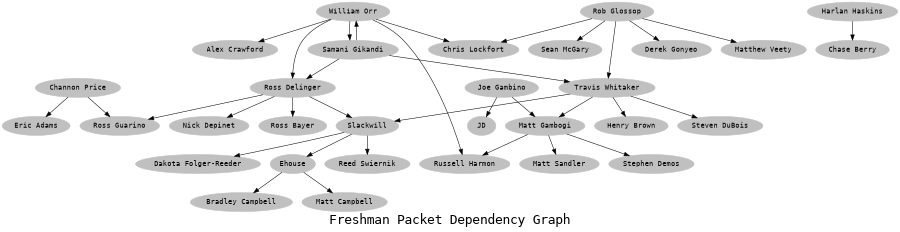 digraph "Packet Dependencies" {
	graph [ fontname = "Monospace",
		fontsize = 24,
		label = "Freshman Packet Dependency Graph",
		size = "6,6" ];
	node [	shape = oval,
		color = grey,
		style = filled,
		fontname = "Monospace" ];

	"Alex Crawford";
	"Bradley Campbell";
	"Channon Price";
	"Chase Berry";
	"Chris Lockfort";
	"Dakota Folger-Reeder";
	"Derek Gonyeo";
	"Ehouse";
	"Eric Adams";
	"Harlan Haskins";
	"Henry Brown";
	"JD";
	"Joe Gambino";
	"Matt Campbell";
	"Matt Gambogi";
	"Matt Sandler";
	"Matthew Veety";
	"Nick Depinet";
	"Reed Swiernik";
	"Rob Glossop";
	"Ross Bayer";
	"Ross Delinger";
	"Ross Guarino";
	"Russell Harmon";
	"Samani Gikandi";
	"Sean McGary";
	"Slackwill";
	"Stephen Demos";
	"Steven DuBois"
	"Travis Whitaker";
	"William Orr";

	"Channon Price" -> "Eric Adams";
	"Channon Price" -> "Ross Guarino";
	"Ehouse" -> "Bradley Campbell";
	"Ehouse" -> "Matt Campbell";
	"Harlan Haskins" -> "Chase Berry";
	"Joe Gambino" -> "JD";
	"Joe Gambino" -> "Matt Gambogi";
	"Matt Gambogi" -> "Matt Sandler";
	"Matt Gambogi" -> "Russell Harmon";
	"Matt Gambogi" -> "Stephen Demos";
	"Rob Glossop" -> "Derek Gonyeo";
	"Rob Glossop" -> "Matthew Veety";
	"Rob Glossop" -> "Sean McGary";
	"Rob Glossop" -> "Travis Whitaker";
	"Ross Delinger" -> "Nick Depinet";
	"Ross Delinger" -> "Ross Bayer";
	"Ross Delinger" -> "Ross Guarino";
	"Ross Delinger" -> "Slackwill";
	"Samani Gikandi" -> "Ross Delinger";
	"Samani Gikandi" -> "Travis Whitaker";
	"Samani Gikandi" -> "William Orr";
	"Slackwill" -> "Dakota Folger-Reeder";
	"Slackwill" -> "Ehouse";
	"Slackwill" -> "Reed Swiernik";
	"Travis Whitaker" -> "Henry Brown";
	"Travis Whitaker" -> "Matt Gambogi";
	"Travis Whitaker" -> "Slackwill";
	"Travis Whitaker" -> "Steven DuBois";
	"William Orr" -> "Alex Crawford";
	"William Orr" -> "Chris Lockfort";
	"William Orr" -> "Ross Delinger";
	"William Orr" -> "Russell Harmon";
	"William Orr" -> "Samani Gikandi";
        "Rob Glossop" -> "Chris Lockfort";
}
